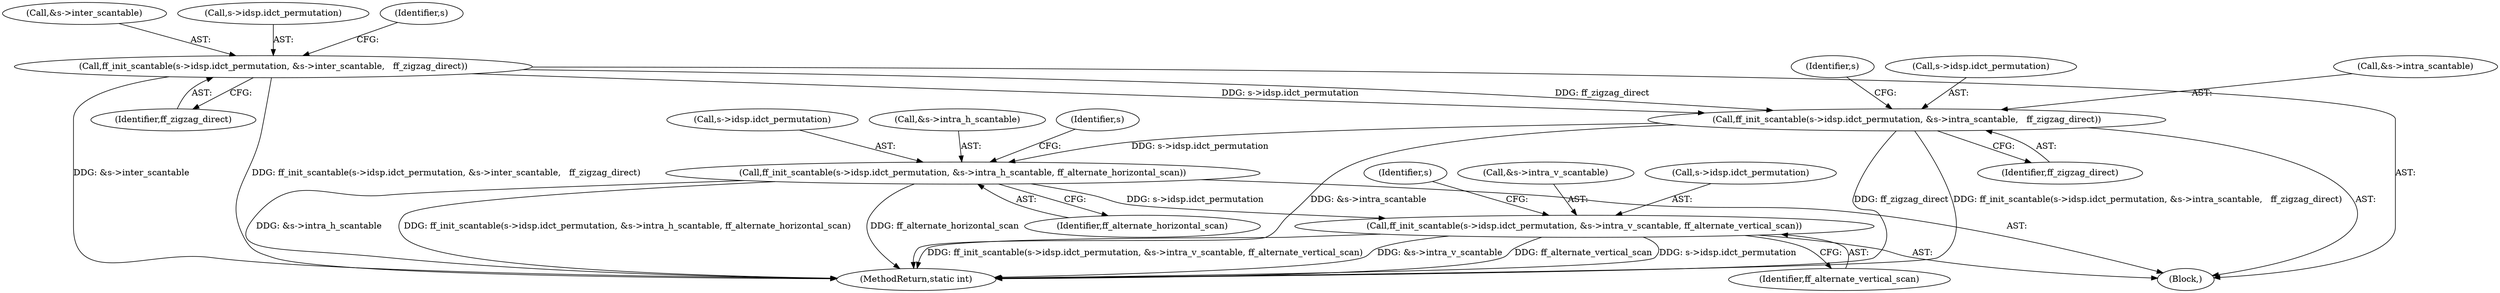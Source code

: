 digraph "0_FFmpeg_1f686d023b95219db933394a7704ad9aa5f01cbb@pointer" {
"1000287" [label="(Call,ff_init_scantable(s->idsp.idct_permutation, &s->intra_scantable,   ff_zigzag_direct))"];
"1000276" [label="(Call,ff_init_scantable(s->idsp.idct_permutation, &s->inter_scantable,   ff_zigzag_direct))"];
"1000298" [label="(Call,ff_init_scantable(s->idsp.idct_permutation, &s->intra_h_scantable, ff_alternate_horizontal_scan))"];
"1000309" [label="(Call,ff_init_scantable(s->idsp.idct_permutation, &s->intra_v_scantable, ff_alternate_vertical_scan))"];
"1000301" [label="(Identifier,s)"];
"1000288" [label="(Call,s->idsp.idct_permutation)"];
"1000275" [label="(Block,)"];
"1000276" [label="(Call,ff_init_scantable(s->idsp.idct_permutation, &s->inter_scantable,   ff_zigzag_direct))"];
"1000299" [label="(Call,s->idsp.idct_permutation)"];
"1000310" [label="(Call,s->idsp.idct_permutation)"];
"1000321" [label="(Identifier,s)"];
"1000293" [label="(Call,&s->intra_scantable)"];
"1000286" [label="(Identifier,ff_zigzag_direct)"];
"1000315" [label="(Call,&s->intra_v_scantable)"];
"1000287" [label="(Call,ff_init_scantable(s->idsp.idct_permutation, &s->intra_scantable,   ff_zigzag_direct))"];
"1000330" [label="(MethodReturn,static int)"];
"1000298" [label="(Call,ff_init_scantable(s->idsp.idct_permutation, &s->intra_h_scantable, ff_alternate_horizontal_scan))"];
"1000304" [label="(Call,&s->intra_h_scantable)"];
"1000312" [label="(Identifier,s)"];
"1000308" [label="(Identifier,ff_alternate_horizontal_scan)"];
"1000282" [label="(Call,&s->inter_scantable)"];
"1000309" [label="(Call,ff_init_scantable(s->idsp.idct_permutation, &s->intra_v_scantable, ff_alternate_vertical_scan))"];
"1000277" [label="(Call,s->idsp.idct_permutation)"];
"1000297" [label="(Identifier,ff_zigzag_direct)"];
"1000319" [label="(Identifier,ff_alternate_vertical_scan)"];
"1000290" [label="(Identifier,s)"];
"1000287" -> "1000275"  [label="AST: "];
"1000287" -> "1000297"  [label="CFG: "];
"1000288" -> "1000287"  [label="AST: "];
"1000293" -> "1000287"  [label="AST: "];
"1000297" -> "1000287"  [label="AST: "];
"1000301" -> "1000287"  [label="CFG: "];
"1000287" -> "1000330"  [label="DDG: &s->intra_scantable"];
"1000287" -> "1000330"  [label="DDG: ff_init_scantable(s->idsp.idct_permutation, &s->intra_scantable,   ff_zigzag_direct)"];
"1000287" -> "1000330"  [label="DDG: ff_zigzag_direct"];
"1000276" -> "1000287"  [label="DDG: s->idsp.idct_permutation"];
"1000276" -> "1000287"  [label="DDG: ff_zigzag_direct"];
"1000287" -> "1000298"  [label="DDG: s->idsp.idct_permutation"];
"1000276" -> "1000275"  [label="AST: "];
"1000276" -> "1000286"  [label="CFG: "];
"1000277" -> "1000276"  [label="AST: "];
"1000282" -> "1000276"  [label="AST: "];
"1000286" -> "1000276"  [label="AST: "];
"1000290" -> "1000276"  [label="CFG: "];
"1000276" -> "1000330"  [label="DDG: &s->inter_scantable"];
"1000276" -> "1000330"  [label="DDG: ff_init_scantable(s->idsp.idct_permutation, &s->inter_scantable,   ff_zigzag_direct)"];
"1000298" -> "1000275"  [label="AST: "];
"1000298" -> "1000308"  [label="CFG: "];
"1000299" -> "1000298"  [label="AST: "];
"1000304" -> "1000298"  [label="AST: "];
"1000308" -> "1000298"  [label="AST: "];
"1000312" -> "1000298"  [label="CFG: "];
"1000298" -> "1000330"  [label="DDG: &s->intra_h_scantable"];
"1000298" -> "1000330"  [label="DDG: ff_init_scantable(s->idsp.idct_permutation, &s->intra_h_scantable, ff_alternate_horizontal_scan)"];
"1000298" -> "1000330"  [label="DDG: ff_alternate_horizontal_scan"];
"1000298" -> "1000309"  [label="DDG: s->idsp.idct_permutation"];
"1000309" -> "1000275"  [label="AST: "];
"1000309" -> "1000319"  [label="CFG: "];
"1000310" -> "1000309"  [label="AST: "];
"1000315" -> "1000309"  [label="AST: "];
"1000319" -> "1000309"  [label="AST: "];
"1000321" -> "1000309"  [label="CFG: "];
"1000309" -> "1000330"  [label="DDG: s->idsp.idct_permutation"];
"1000309" -> "1000330"  [label="DDG: ff_init_scantable(s->idsp.idct_permutation, &s->intra_v_scantable, ff_alternate_vertical_scan)"];
"1000309" -> "1000330"  [label="DDG: &s->intra_v_scantable"];
"1000309" -> "1000330"  [label="DDG: ff_alternate_vertical_scan"];
}

